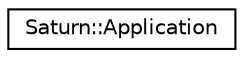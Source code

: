 digraph "Graphical Class Hierarchy"
{
  edge [fontname="Helvetica",fontsize="10",labelfontname="Helvetica",labelfontsize="10"];
  node [fontname="Helvetica",fontsize="10",shape=record];
  rankdir="LR";
  Node0 [label="Saturn::Application",height=0.2,width=0.4,color="black", fillcolor="white", style="filled",URL="$class_saturn_1_1_application.html"];
}
